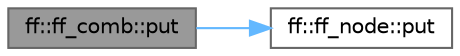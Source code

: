 digraph "ff::ff_comb::put"
{
 // LATEX_PDF_SIZE
  bgcolor="transparent";
  edge [fontname=Helvetica,fontsize=10,labelfontname=Helvetica,labelfontsize=10];
  node [fontname=Helvetica,fontsize=10,shape=box,height=0.2,width=0.4];
  rankdir="LR";
  Node1 [id="Node000001",label="ff::ff_comb::put",height=0.2,width=0.4,color="gray40", fillcolor="grey60", style="filled", fontcolor="black",tooltip="Nonblocking put into the input channel"];
  Node1 -> Node2 [id="edge1_Node000001_Node000002",color="steelblue1",style="solid",tooltip=" "];
  Node2 [id="Node000002",label="ff::ff_node::put",height=0.2,width=0.4,color="grey40", fillcolor="white", style="filled",URL="$classff_1_1ff__node.html#ac257caa02b62b4546345560e649839dc",tooltip="Nonblocking put into the input channel"];
}
